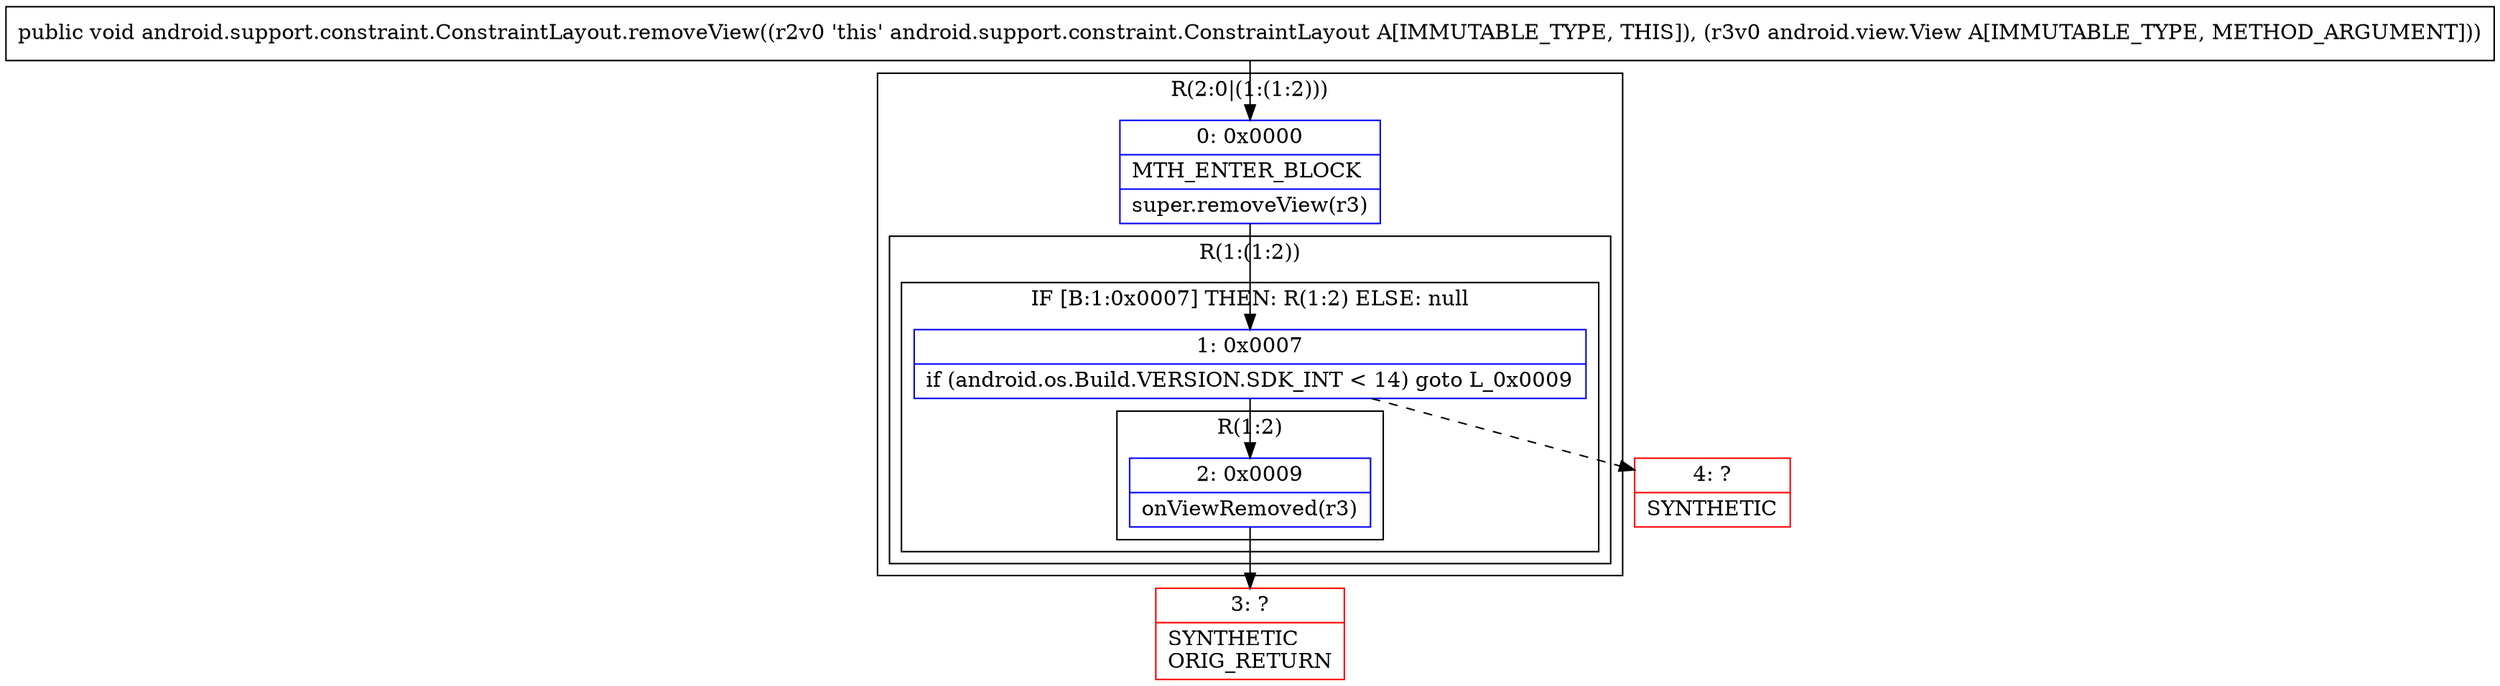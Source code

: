 digraph "CFG forandroid.support.constraint.ConstraintLayout.removeView(Landroid\/view\/View;)V" {
subgraph cluster_Region_1923032042 {
label = "R(2:0|(1:(1:2)))";
node [shape=record,color=blue];
Node_0 [shape=record,label="{0\:\ 0x0000|MTH_ENTER_BLOCK\l|super.removeView(r3)\l}"];
subgraph cluster_Region_750338104 {
label = "R(1:(1:2))";
node [shape=record,color=blue];
subgraph cluster_IfRegion_172372588 {
label = "IF [B:1:0x0007] THEN: R(1:2) ELSE: null";
node [shape=record,color=blue];
Node_1 [shape=record,label="{1\:\ 0x0007|if (android.os.Build.VERSION.SDK_INT \< 14) goto L_0x0009\l}"];
subgraph cluster_Region_1533425374 {
label = "R(1:2)";
node [shape=record,color=blue];
Node_2 [shape=record,label="{2\:\ 0x0009|onViewRemoved(r3)\l}"];
}
}
}
}
Node_3 [shape=record,color=red,label="{3\:\ ?|SYNTHETIC\lORIG_RETURN\l}"];
Node_4 [shape=record,color=red,label="{4\:\ ?|SYNTHETIC\l}"];
MethodNode[shape=record,label="{public void android.support.constraint.ConstraintLayout.removeView((r2v0 'this' android.support.constraint.ConstraintLayout A[IMMUTABLE_TYPE, THIS]), (r3v0 android.view.View A[IMMUTABLE_TYPE, METHOD_ARGUMENT])) }"];
MethodNode -> Node_0;
Node_0 -> Node_1;
Node_1 -> Node_2;
Node_1 -> Node_4[style=dashed];
Node_2 -> Node_3;
}

